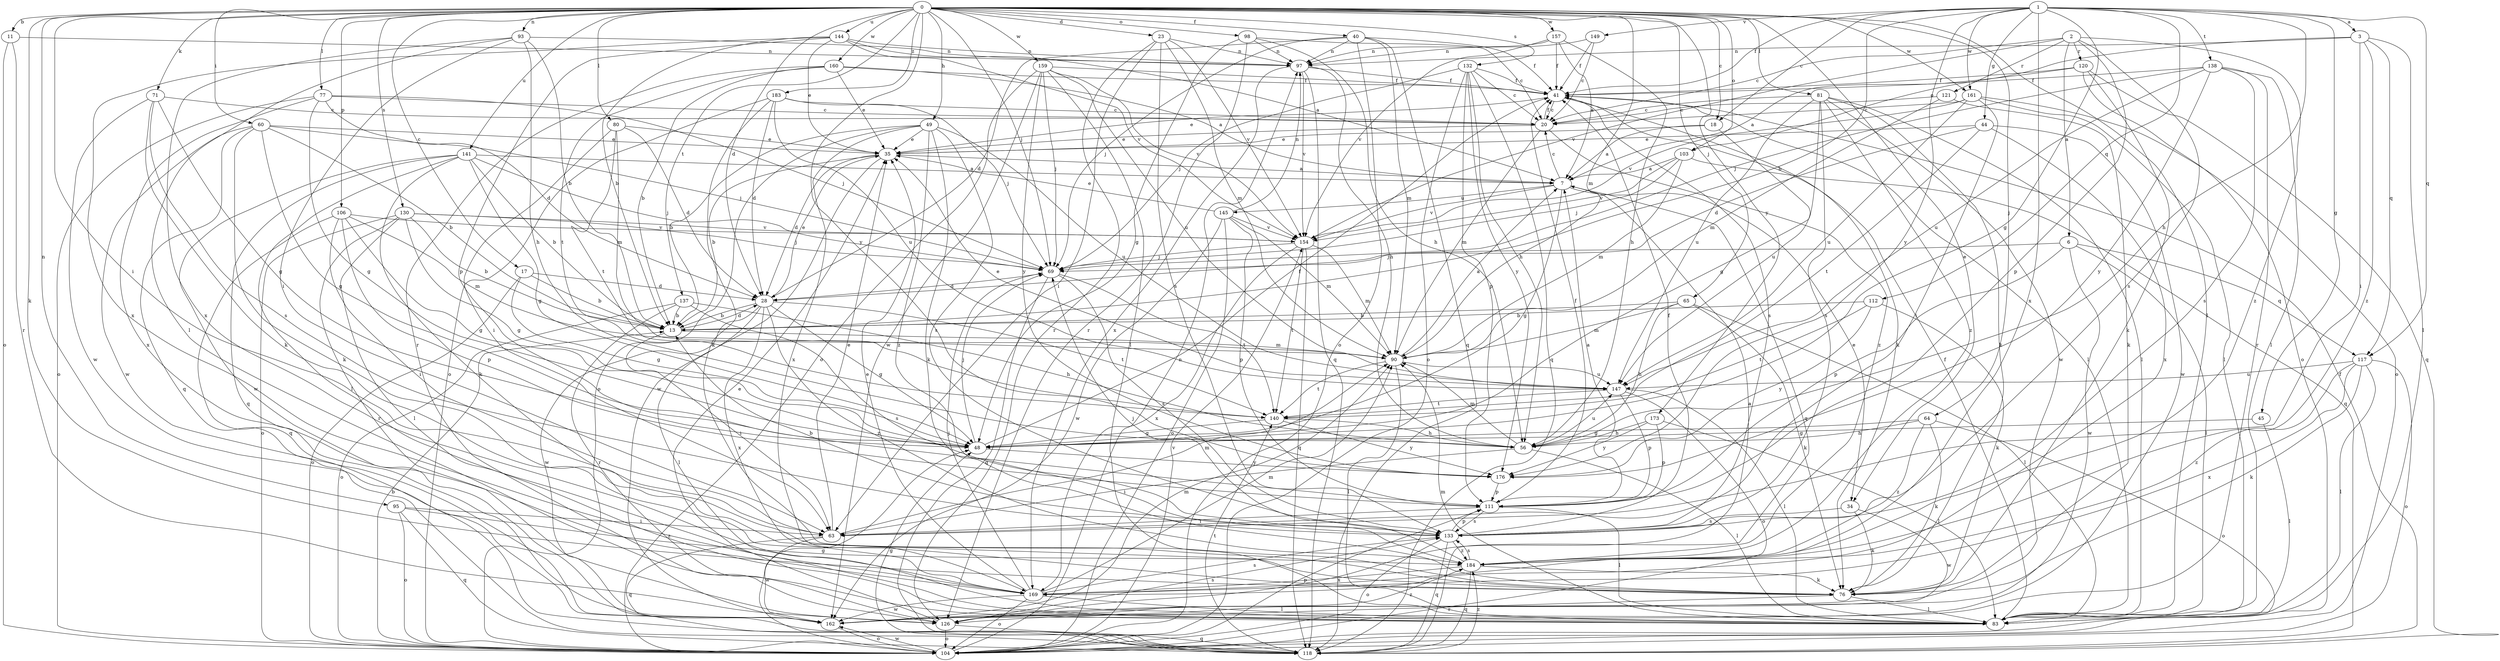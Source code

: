 strict digraph  {
0;
1;
2;
3;
6;
7;
11;
13;
17;
18;
20;
23;
28;
34;
35;
40;
41;
44;
45;
48;
49;
56;
60;
63;
64;
65;
69;
71;
76;
77;
80;
81;
83;
90;
93;
95;
97;
98;
103;
104;
106;
111;
112;
117;
118;
120;
121;
126;
130;
132;
133;
137;
138;
140;
141;
144;
145;
147;
149;
154;
157;
159;
160;
161;
162;
169;
173;
176;
183;
184;
0 -> 11  [label=b];
0 -> 17  [label=c];
0 -> 18  [label=c];
0 -> 23  [label=d];
0 -> 28  [label=d];
0 -> 34  [label=e];
0 -> 40  [label=f];
0 -> 49  [label=h];
0 -> 60  [label=i];
0 -> 63  [label=i];
0 -> 64  [label=j];
0 -> 65  [label=j];
0 -> 69  [label=j];
0 -> 71  [label=k];
0 -> 76  [label=k];
0 -> 77  [label=l];
0 -> 80  [label=l];
0 -> 81  [label=l];
0 -> 83  [label=l];
0 -> 90  [label=m];
0 -> 93  [label=n];
0 -> 95  [label=n];
0 -> 98  [label=o];
0 -> 103  [label=o];
0 -> 106  [label=p];
0 -> 130  [label=s];
0 -> 132  [label=s];
0 -> 137  [label=t];
0 -> 141  [label=u];
0 -> 144  [label=u];
0 -> 157  [label=w];
0 -> 159  [label=w];
0 -> 160  [label=w];
0 -> 161  [label=w];
0 -> 173  [label=y];
0 -> 176  [label=y];
0 -> 183  [label=z];
1 -> 3  [label=a];
1 -> 13  [label=b];
1 -> 18  [label=c];
1 -> 41  [label=f];
1 -> 44  [label=g];
1 -> 45  [label=g];
1 -> 48  [label=g];
1 -> 56  [label=h];
1 -> 112  [label=q];
1 -> 117  [label=q];
1 -> 138  [label=t];
1 -> 149  [label=v];
1 -> 161  [label=w];
1 -> 169  [label=x];
1 -> 176  [label=y];
2 -> 6  [label=a];
2 -> 20  [label=c];
2 -> 111  [label=p];
2 -> 120  [label=r];
2 -> 121  [label=r];
2 -> 133  [label=s];
2 -> 154  [label=v];
2 -> 184  [label=z];
3 -> 63  [label=i];
3 -> 83  [label=l];
3 -> 97  [label=n];
3 -> 103  [label=o];
3 -> 117  [label=q];
3 -> 184  [label=z];
6 -> 69  [label=j];
6 -> 83  [label=l];
6 -> 111  [label=p];
6 -> 117  [label=q];
6 -> 162  [label=w];
7 -> 20  [label=c];
7 -> 34  [label=e];
7 -> 48  [label=g];
7 -> 118  [label=q];
7 -> 145  [label=u];
7 -> 154  [label=v];
11 -> 97  [label=n];
11 -> 104  [label=o];
11 -> 126  [label=r];
13 -> 28  [label=d];
13 -> 63  [label=i];
13 -> 90  [label=m];
17 -> 13  [label=b];
17 -> 28  [label=d];
17 -> 48  [label=g];
17 -> 104  [label=o];
18 -> 7  [label=a];
18 -> 35  [label=e];
18 -> 147  [label=u];
20 -> 35  [label=e];
20 -> 41  [label=f];
20 -> 90  [label=m];
20 -> 184  [label=z];
23 -> 63  [label=i];
23 -> 90  [label=m];
23 -> 97  [label=n];
23 -> 126  [label=r];
23 -> 133  [label=s];
23 -> 154  [label=v];
28 -> 13  [label=b];
28 -> 35  [label=e];
28 -> 48  [label=g];
28 -> 83  [label=l];
28 -> 140  [label=t];
28 -> 162  [label=w];
28 -> 169  [label=x];
28 -> 184  [label=z];
34 -> 76  [label=k];
34 -> 133  [label=s];
34 -> 162  [label=w];
35 -> 7  [label=a];
35 -> 13  [label=b];
35 -> 28  [label=d];
35 -> 162  [label=w];
40 -> 28  [label=d];
40 -> 41  [label=f];
40 -> 69  [label=j];
40 -> 90  [label=m];
40 -> 97  [label=n];
40 -> 104  [label=o];
40 -> 118  [label=q];
41 -> 20  [label=c];
41 -> 35  [label=e];
41 -> 76  [label=k];
41 -> 83  [label=l];
41 -> 133  [label=s];
44 -> 28  [label=d];
44 -> 35  [label=e];
44 -> 140  [label=t];
44 -> 162  [label=w];
44 -> 169  [label=x];
45 -> 48  [label=g];
45 -> 83  [label=l];
48 -> 41  [label=f];
48 -> 69  [label=j];
48 -> 176  [label=y];
49 -> 13  [label=b];
49 -> 35  [label=e];
49 -> 76  [label=k];
49 -> 104  [label=o];
49 -> 133  [label=s];
49 -> 147  [label=u];
49 -> 169  [label=x];
49 -> 184  [label=z];
56 -> 63  [label=i];
56 -> 83  [label=l];
56 -> 90  [label=m];
56 -> 147  [label=u];
60 -> 13  [label=b];
60 -> 35  [label=e];
60 -> 48  [label=g];
60 -> 69  [label=j];
60 -> 76  [label=k];
60 -> 118  [label=q];
60 -> 162  [label=w];
63 -> 35  [label=e];
63 -> 90  [label=m];
63 -> 118  [label=q];
63 -> 162  [label=w];
64 -> 48  [label=g];
64 -> 56  [label=h];
64 -> 76  [label=k];
64 -> 104  [label=o];
64 -> 184  [label=z];
65 -> 13  [label=b];
65 -> 56  [label=h];
65 -> 76  [label=k];
65 -> 83  [label=l];
65 -> 90  [label=m];
69 -> 28  [label=d];
69 -> 118  [label=q];
69 -> 133  [label=s];
69 -> 140  [label=t];
71 -> 20  [label=c];
71 -> 48  [label=g];
71 -> 76  [label=k];
71 -> 133  [label=s];
71 -> 162  [label=w];
76 -> 83  [label=l];
76 -> 126  [label=r];
77 -> 20  [label=c];
77 -> 28  [label=d];
77 -> 48  [label=g];
77 -> 69  [label=j];
77 -> 104  [label=o];
77 -> 169  [label=x];
80 -> 28  [label=d];
80 -> 35  [label=e];
80 -> 63  [label=i];
80 -> 90  [label=m];
80 -> 140  [label=t];
81 -> 20  [label=c];
81 -> 48  [label=g];
81 -> 76  [label=k];
81 -> 83  [label=l];
81 -> 133  [label=s];
81 -> 147  [label=u];
81 -> 162  [label=w];
81 -> 184  [label=z];
83 -> 41  [label=f];
83 -> 90  [label=m];
90 -> 7  [label=a];
90 -> 83  [label=l];
90 -> 140  [label=t];
90 -> 147  [label=u];
93 -> 13  [label=b];
93 -> 56  [label=h];
93 -> 63  [label=i];
93 -> 83  [label=l];
93 -> 97  [label=n];
93 -> 169  [label=x];
95 -> 63  [label=i];
95 -> 104  [label=o];
95 -> 118  [label=q];
95 -> 184  [label=z];
97 -> 41  [label=f];
97 -> 56  [label=h];
97 -> 118  [label=q];
97 -> 154  [label=v];
97 -> 169  [label=x];
98 -> 20  [label=c];
98 -> 48  [label=g];
98 -> 56  [label=h];
98 -> 97  [label=n];
98 -> 126  [label=r];
103 -> 7  [label=a];
103 -> 69  [label=j];
103 -> 90  [label=m];
103 -> 118  [label=q];
103 -> 154  [label=v];
104 -> 13  [label=b];
104 -> 48  [label=g];
104 -> 97  [label=n];
104 -> 111  [label=p];
104 -> 154  [label=v];
104 -> 162  [label=w];
106 -> 48  [label=g];
106 -> 63  [label=i];
106 -> 90  [label=m];
106 -> 111  [label=p];
106 -> 118  [label=q];
106 -> 154  [label=v];
111 -> 7  [label=a];
111 -> 41  [label=f];
111 -> 63  [label=i];
111 -> 83  [label=l];
111 -> 133  [label=s];
112 -> 13  [label=b];
112 -> 76  [label=k];
112 -> 140  [label=t];
112 -> 176  [label=y];
117 -> 76  [label=k];
117 -> 83  [label=l];
117 -> 104  [label=o];
117 -> 147  [label=u];
117 -> 169  [label=x];
117 -> 184  [label=z];
118 -> 41  [label=f];
118 -> 48  [label=g];
118 -> 140  [label=t];
118 -> 184  [label=z];
120 -> 7  [label=a];
120 -> 41  [label=f];
120 -> 76  [label=k];
120 -> 104  [label=o];
120 -> 118  [label=q];
121 -> 20  [label=c];
121 -> 76  [label=k];
121 -> 90  [label=m];
126 -> 7  [label=a];
126 -> 35  [label=e];
126 -> 104  [label=o];
126 -> 118  [label=q];
126 -> 133  [label=s];
126 -> 184  [label=z];
130 -> 13  [label=b];
130 -> 48  [label=g];
130 -> 69  [label=j];
130 -> 83  [label=l];
130 -> 104  [label=o];
130 -> 126  [label=r];
130 -> 154  [label=v];
132 -> 20  [label=c];
132 -> 41  [label=f];
132 -> 56  [label=h];
132 -> 69  [label=j];
132 -> 104  [label=o];
132 -> 111  [label=p];
132 -> 118  [label=q];
132 -> 176  [label=y];
133 -> 13  [label=b];
133 -> 41  [label=f];
133 -> 104  [label=o];
133 -> 111  [label=p];
133 -> 118  [label=q];
133 -> 184  [label=z];
137 -> 13  [label=b];
137 -> 56  [label=h];
137 -> 104  [label=o];
137 -> 126  [label=r];
137 -> 133  [label=s];
138 -> 41  [label=f];
138 -> 69  [label=j];
138 -> 83  [label=l];
138 -> 126  [label=r];
138 -> 133  [label=s];
138 -> 147  [label=u];
138 -> 176  [label=y];
140 -> 48  [label=g];
140 -> 56  [label=h];
140 -> 176  [label=y];
141 -> 7  [label=a];
141 -> 13  [label=b];
141 -> 48  [label=g];
141 -> 69  [label=j];
141 -> 76  [label=k];
141 -> 83  [label=l];
141 -> 118  [label=q];
141 -> 162  [label=w];
144 -> 7  [label=a];
144 -> 13  [label=b];
144 -> 35  [label=e];
144 -> 97  [label=n];
144 -> 111  [label=p];
144 -> 154  [label=v];
144 -> 169  [label=x];
145 -> 35  [label=e];
145 -> 90  [label=m];
145 -> 97  [label=n];
145 -> 104  [label=o];
145 -> 111  [label=p];
145 -> 154  [label=v];
145 -> 162  [label=w];
147 -> 35  [label=e];
147 -> 83  [label=l];
147 -> 104  [label=o];
147 -> 111  [label=p];
147 -> 140  [label=t];
149 -> 20  [label=c];
149 -> 41  [label=f];
149 -> 97  [label=n];
154 -> 69  [label=j];
154 -> 90  [label=m];
154 -> 118  [label=q];
154 -> 140  [label=t];
154 -> 169  [label=x];
157 -> 7  [label=a];
157 -> 41  [label=f];
157 -> 56  [label=h];
157 -> 97  [label=n];
157 -> 154  [label=v];
159 -> 41  [label=f];
159 -> 69  [label=j];
159 -> 83  [label=l];
159 -> 104  [label=o];
159 -> 147  [label=u];
159 -> 154  [label=v];
159 -> 162  [label=w];
159 -> 176  [label=y];
160 -> 7  [label=a];
160 -> 13  [label=b];
160 -> 35  [label=e];
160 -> 41  [label=f];
160 -> 126  [label=r];
160 -> 140  [label=t];
161 -> 20  [label=c];
161 -> 63  [label=i];
161 -> 83  [label=l];
161 -> 104  [label=o];
161 -> 147  [label=u];
161 -> 154  [label=v];
162 -> 90  [label=m];
162 -> 104  [label=o];
169 -> 35  [label=e];
169 -> 69  [label=j];
169 -> 83  [label=l];
169 -> 90  [label=m];
169 -> 104  [label=o];
169 -> 133  [label=s];
169 -> 162  [label=w];
173 -> 56  [label=h];
173 -> 83  [label=l];
173 -> 111  [label=p];
173 -> 176  [label=y];
176 -> 111  [label=p];
183 -> 20  [label=c];
183 -> 28  [label=d];
183 -> 69  [label=j];
183 -> 76  [label=k];
183 -> 104  [label=o];
183 -> 147  [label=u];
184 -> 69  [label=j];
184 -> 76  [label=k];
184 -> 118  [label=q];
184 -> 133  [label=s];
184 -> 169  [label=x];
}
